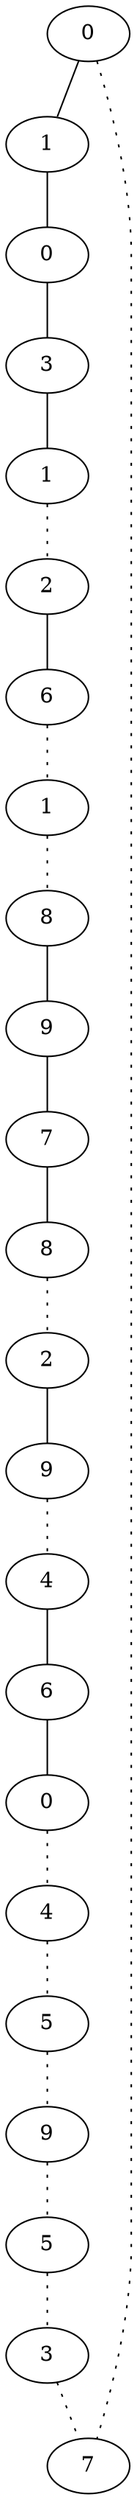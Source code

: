 graph {
a0[label=0];
a1[label=1];
a2[label=0];
a3[label=3];
a4[label=1];
a5[label=2];
a6[label=6];
a7[label=1];
a8[label=8];
a9[label=9];
a10[label=7];
a11[label=8];
a12[label=2];
a13[label=9];
a14[label=4];
a15[label=6];
a16[label=0];
a17[label=4];
a18[label=5];
a19[label=9];
a20[label=5];
a21[label=3];
a22[label=7];
a0 -- a1;
a0 -- a22 [style=dotted];
a1 -- a2;
a2 -- a3;
a3 -- a4;
a4 -- a5 [style=dotted];
a5 -- a6;
a6 -- a7 [style=dotted];
a7 -- a8 [style=dotted];
a8 -- a9;
a9 -- a10;
a10 -- a11;
a11 -- a12 [style=dotted];
a12 -- a13;
a13 -- a14 [style=dotted];
a14 -- a15;
a15 -- a16;
a16 -- a17 [style=dotted];
a17 -- a18 [style=dotted];
a18 -- a19 [style=dotted];
a19 -- a20 [style=dotted];
a20 -- a21 [style=dotted];
a21 -- a22 [style=dotted];
}
